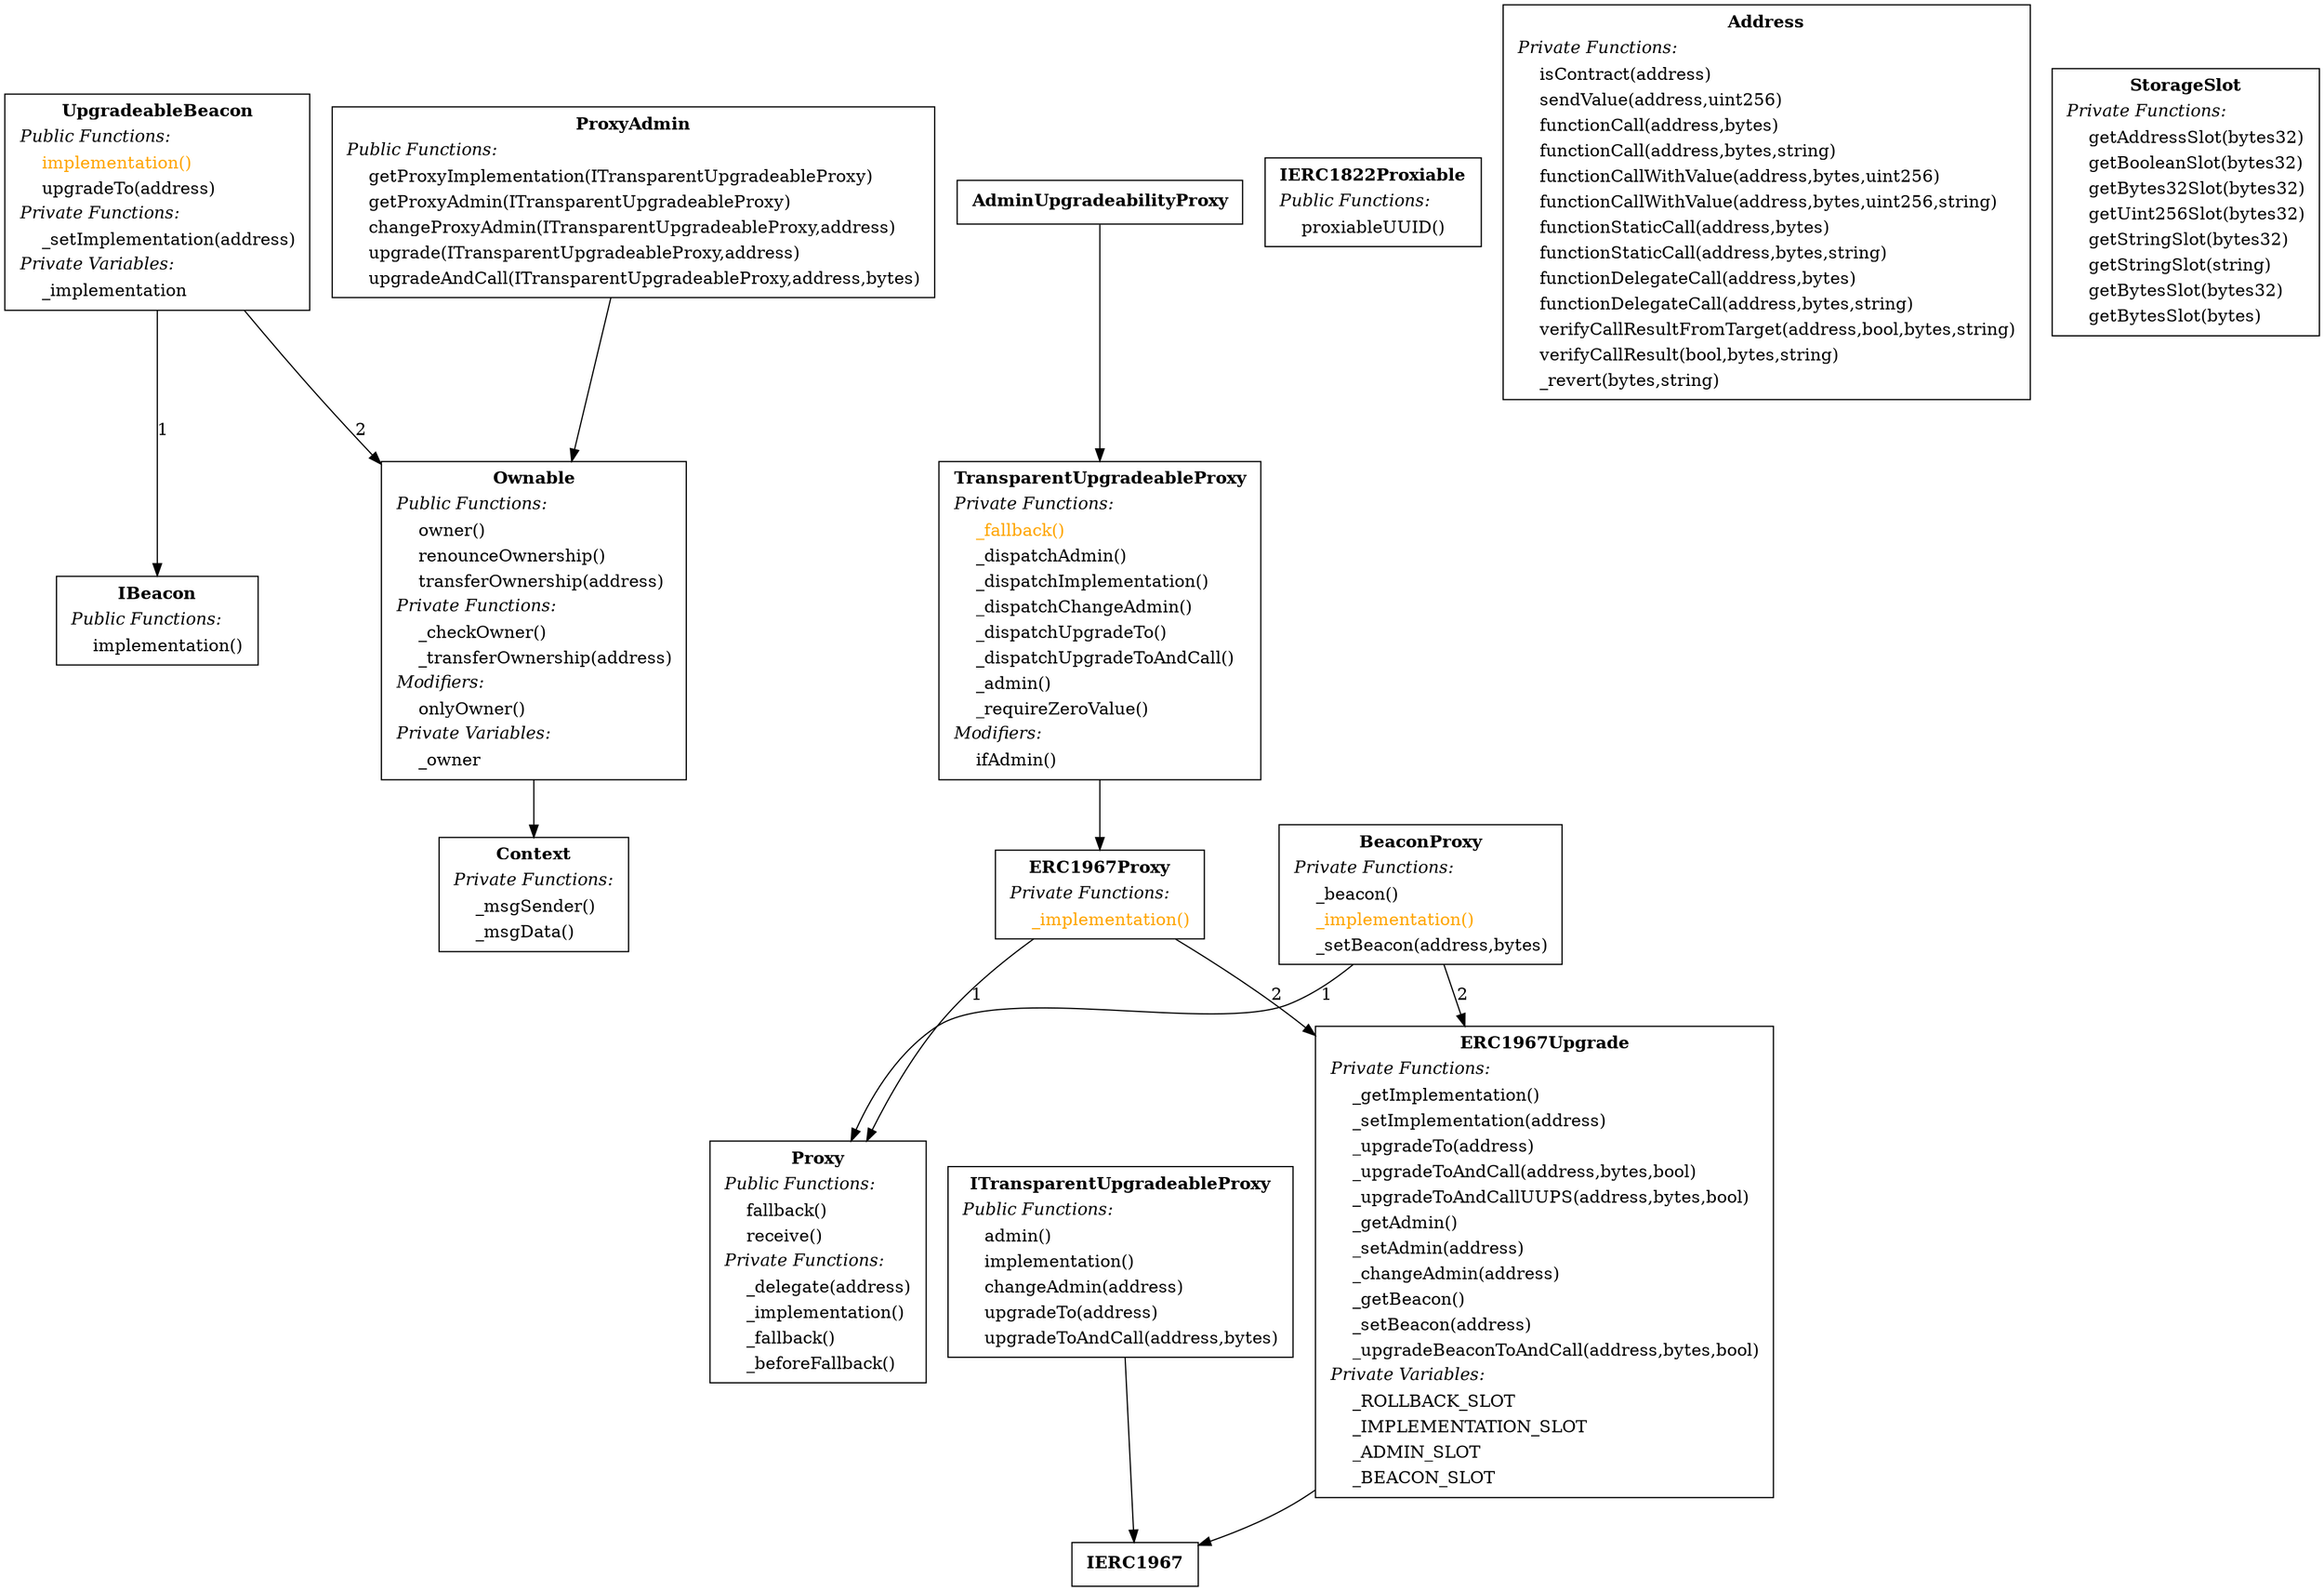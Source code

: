 digraph "" {
Ownable -> Context;
Ownable[shape="box"label=< <TABLE border="0"><TR><TD align="center"><B>Ownable</B></TD></TR><TR><TD align="left"><I>Public Functions:</I></TD></TR><TR><TD align="left">    owner()</TD></TR><TR><TD align="left">    renounceOwnership()</TD></TR><TR><TD align="left">    transferOwnership(address)</TD></TR><TR><TD align="left"><I>Private Functions:</I></TD></TR><TR><TD align="left">    _checkOwner()</TD></TR><TR><TD align="left">    _transferOwnership(address)</TD></TR><TR><TD align="left"><I>Modifiers:</I></TD></TR><TR><TD align="left">    onlyOwner()</TD></TR><TR><TD align="left"><I>Private Variables:</I></TD></TR><TR><TD align="left">    _owner</TD></TR></TABLE> >];

IERC1967[shape="box"label=< <TABLE border="0"><TR><TD align="center"><B>IERC1967</B></TD></TR></TABLE> >];

IERC1822Proxiable[shape="box"label=< <TABLE border="0"><TR><TD align="center"><B>IERC1822Proxiable</B></TD></TR><TR><TD align="left"><I>Public Functions:</I></TD></TR><TR><TD align="left">    proxiableUUID()</TD></TR></TABLE> >];

ERC1967Proxy -> Proxy [ label="1" ];
ERC1967Proxy -> ERC1967Upgrade [ label="2" ];
ERC1967Proxy[shape="box"label=< <TABLE border="0"><TR><TD align="center"><B>ERC1967Proxy</B></TD></TR><TR><TD align="left"><I>Private Functions:</I></TD></TR><TR><TD align="left"><font color="#FFA500">    _implementation()</font></TD></TR></TABLE> >];

ERC1967Upgrade -> IERC1967;
ERC1967Upgrade[shape="box"label=< <TABLE border="0"><TR><TD align="center"><B>ERC1967Upgrade</B></TD></TR><TR><TD align="left"><I>Private Functions:</I></TD></TR><TR><TD align="left">    _getImplementation()</TD></TR><TR><TD align="left">    _setImplementation(address)</TD></TR><TR><TD align="left">    _upgradeTo(address)</TD></TR><TR><TD align="left">    _upgradeToAndCall(address,bytes,bool)</TD></TR><TR><TD align="left">    _upgradeToAndCallUUPS(address,bytes,bool)</TD></TR><TR><TD align="left">    _getAdmin()</TD></TR><TR><TD align="left">    _setAdmin(address)</TD></TR><TR><TD align="left">    _changeAdmin(address)</TD></TR><TR><TD align="left">    _getBeacon()</TD></TR><TR><TD align="left">    _setBeacon(address)</TD></TR><TR><TD align="left">    _upgradeBeaconToAndCall(address,bytes,bool)</TD></TR><TR><TD align="left"><I>Private Variables:</I></TD></TR><TR><TD align="left">    _ROLLBACK_SLOT</TD></TR><TR><TD align="left">    _IMPLEMENTATION_SLOT</TD></TR><TR><TD align="left">    _ADMIN_SLOT</TD></TR><TR><TD align="left">    _BEACON_SLOT</TD></TR></TABLE> >];

Proxy[shape="box"label=< <TABLE border="0"><TR><TD align="center"><B>Proxy</B></TD></TR><TR><TD align="left"><I>Public Functions:</I></TD></TR><TR><TD align="left">    fallback()</TD></TR><TR><TD align="left">    receive()</TD></TR><TR><TD align="left"><I>Private Functions:</I></TD></TR><TR><TD align="left">    _delegate(address)</TD></TR><TR><TD align="left">    _implementation()</TD></TR><TR><TD align="left">    _fallback()</TD></TR><TR><TD align="left">    _beforeFallback()</TD></TR></TABLE> >];

BeaconProxy -> Proxy [ label="1" ];
BeaconProxy -> ERC1967Upgrade [ label="2" ];
BeaconProxy[shape="box"label=< <TABLE border="0"><TR><TD align="center"><B>BeaconProxy</B></TD></TR><TR><TD align="left"><I>Private Functions:</I></TD></TR><TR><TD align="left">    _beacon()</TD></TR><TR><TD align="left"><font color="#FFA500">    _implementation()</font></TD></TR><TR><TD align="left">    _setBeacon(address,bytes)</TD></TR></TABLE> >];

IBeacon[shape="box"label=< <TABLE border="0"><TR><TD align="center"><B>IBeacon</B></TD></TR><TR><TD align="left"><I>Public Functions:</I></TD></TR><TR><TD align="left">    implementation()</TD></TR></TABLE> >];

UpgradeableBeacon -> IBeacon [ label="1" ];
UpgradeableBeacon -> Ownable [ label="2" ];
UpgradeableBeacon[shape="box"label=< <TABLE border="0"><TR><TD align="center"><B>UpgradeableBeacon</B></TD></TR><TR><TD align="left"><I>Public Functions:</I></TD></TR><TR><TD align="left"><font color="#FFA500">    implementation()</font></TD></TR><TR><TD align="left">    upgradeTo(address)</TD></TR><TR><TD align="left"><I>Private Functions:</I></TD></TR><TR><TD align="left">    _setImplementation(address)</TD></TR><TR><TD align="left"><I>Private Variables:</I></TD></TR><TR><TD align="left">    _implementation</TD></TR></TABLE> >];

ProxyAdmin -> Ownable;
ProxyAdmin[shape="box"label=< <TABLE border="0"><TR><TD align="center"><B>ProxyAdmin</B></TD></TR><TR><TD align="left"><I>Public Functions:</I></TD></TR><TR><TD align="left">    getProxyImplementation(ITransparentUpgradeableProxy)</TD></TR><TR><TD align="left">    getProxyAdmin(ITransparentUpgradeableProxy)</TD></TR><TR><TD align="left">    changeProxyAdmin(ITransparentUpgradeableProxy,address)</TD></TR><TR><TD align="left">    upgrade(ITransparentUpgradeableProxy,address)</TD></TR><TR><TD align="left">    upgradeAndCall(ITransparentUpgradeableProxy,address,bytes)</TD></TR></TABLE> >];

ITransparentUpgradeableProxy -> IERC1967;
ITransparentUpgradeableProxy[shape="box"label=< <TABLE border="0"><TR><TD align="center"><B>ITransparentUpgradeableProxy</B></TD></TR><TR><TD align="left"><I>Public Functions:</I></TD></TR><TR><TD align="left">    admin()</TD></TR><TR><TD align="left">    implementation()</TD></TR><TR><TD align="left">    changeAdmin(address)</TD></TR><TR><TD align="left">    upgradeTo(address)</TD></TR><TR><TD align="left">    upgradeToAndCall(address,bytes)</TD></TR></TABLE> >];

TransparentUpgradeableProxy -> ERC1967Proxy;
TransparentUpgradeableProxy[shape="box"label=< <TABLE border="0"><TR><TD align="center"><B>TransparentUpgradeableProxy</B></TD></TR><TR><TD align="left"><I>Private Functions:</I></TD></TR><TR><TD align="left"><font color="#FFA500">    _fallback()</font></TD></TR><TR><TD align="left">    _dispatchAdmin()</TD></TR><TR><TD align="left">    _dispatchImplementation()</TD></TR><TR><TD align="left">    _dispatchChangeAdmin()</TD></TR><TR><TD align="left">    _dispatchUpgradeTo()</TD></TR><TR><TD align="left">    _dispatchUpgradeToAndCall()</TD></TR><TR><TD align="left">    _admin()</TD></TR><TR><TD align="left">    _requireZeroValue()</TD></TR><TR><TD align="left"><I>Modifiers:</I></TD></TR><TR><TD align="left">    ifAdmin()</TD></TR></TABLE> >];

Address[shape="box"label=< <TABLE border="0"><TR><TD align="center"><B>Address</B></TD></TR><TR><TD align="left"><I>Private Functions:</I></TD></TR><TR><TD align="left">    isContract(address)</TD></TR><TR><TD align="left">    sendValue(address,uint256)</TD></TR><TR><TD align="left">    functionCall(address,bytes)</TD></TR><TR><TD align="left">    functionCall(address,bytes,string)</TD></TR><TR><TD align="left">    functionCallWithValue(address,bytes,uint256)</TD></TR><TR><TD align="left">    functionCallWithValue(address,bytes,uint256,string)</TD></TR><TR><TD align="left">    functionStaticCall(address,bytes)</TD></TR><TR><TD align="left">    functionStaticCall(address,bytes,string)</TD></TR><TR><TD align="left">    functionDelegateCall(address,bytes)</TD></TR><TR><TD align="left">    functionDelegateCall(address,bytes,string)</TD></TR><TR><TD align="left">    verifyCallResultFromTarget(address,bool,bytes,string)</TD></TR><TR><TD align="left">    verifyCallResult(bool,bytes,string)</TD></TR><TR><TD align="left">    _revert(bytes,string)</TD></TR></TABLE> >];

Context[shape="box"label=< <TABLE border="0"><TR><TD align="center"><B>Context</B></TD></TR><TR><TD align="left"><I>Private Functions:</I></TD></TR><TR><TD align="left">    _msgSender()</TD></TR><TR><TD align="left">    _msgData()</TD></TR></TABLE> >];

StorageSlot[shape="box"label=< <TABLE border="0"><TR><TD align="center"><B>StorageSlot</B></TD></TR><TR><TD align="left"><I>Private Functions:</I></TD></TR><TR><TD align="left">    getAddressSlot(bytes32)</TD></TR><TR><TD align="left">    getBooleanSlot(bytes32)</TD></TR><TR><TD align="left">    getBytes32Slot(bytes32)</TD></TR><TR><TD align="left">    getUint256Slot(bytes32)</TD></TR><TR><TD align="left">    getStringSlot(bytes32)</TD></TR><TR><TD align="left">    getStringSlot(string)</TD></TR><TR><TD align="left">    getBytesSlot(bytes32)</TD></TR><TR><TD align="left">    getBytesSlot(bytes)</TD></TR></TABLE> >];

AdminUpgradeabilityProxy -> TransparentUpgradeableProxy;
AdminUpgradeabilityProxy[shape="box"label=< <TABLE border="0"><TR><TD align="center"><B>AdminUpgradeabilityProxy</B></TD></TR></TABLE> >];

}
